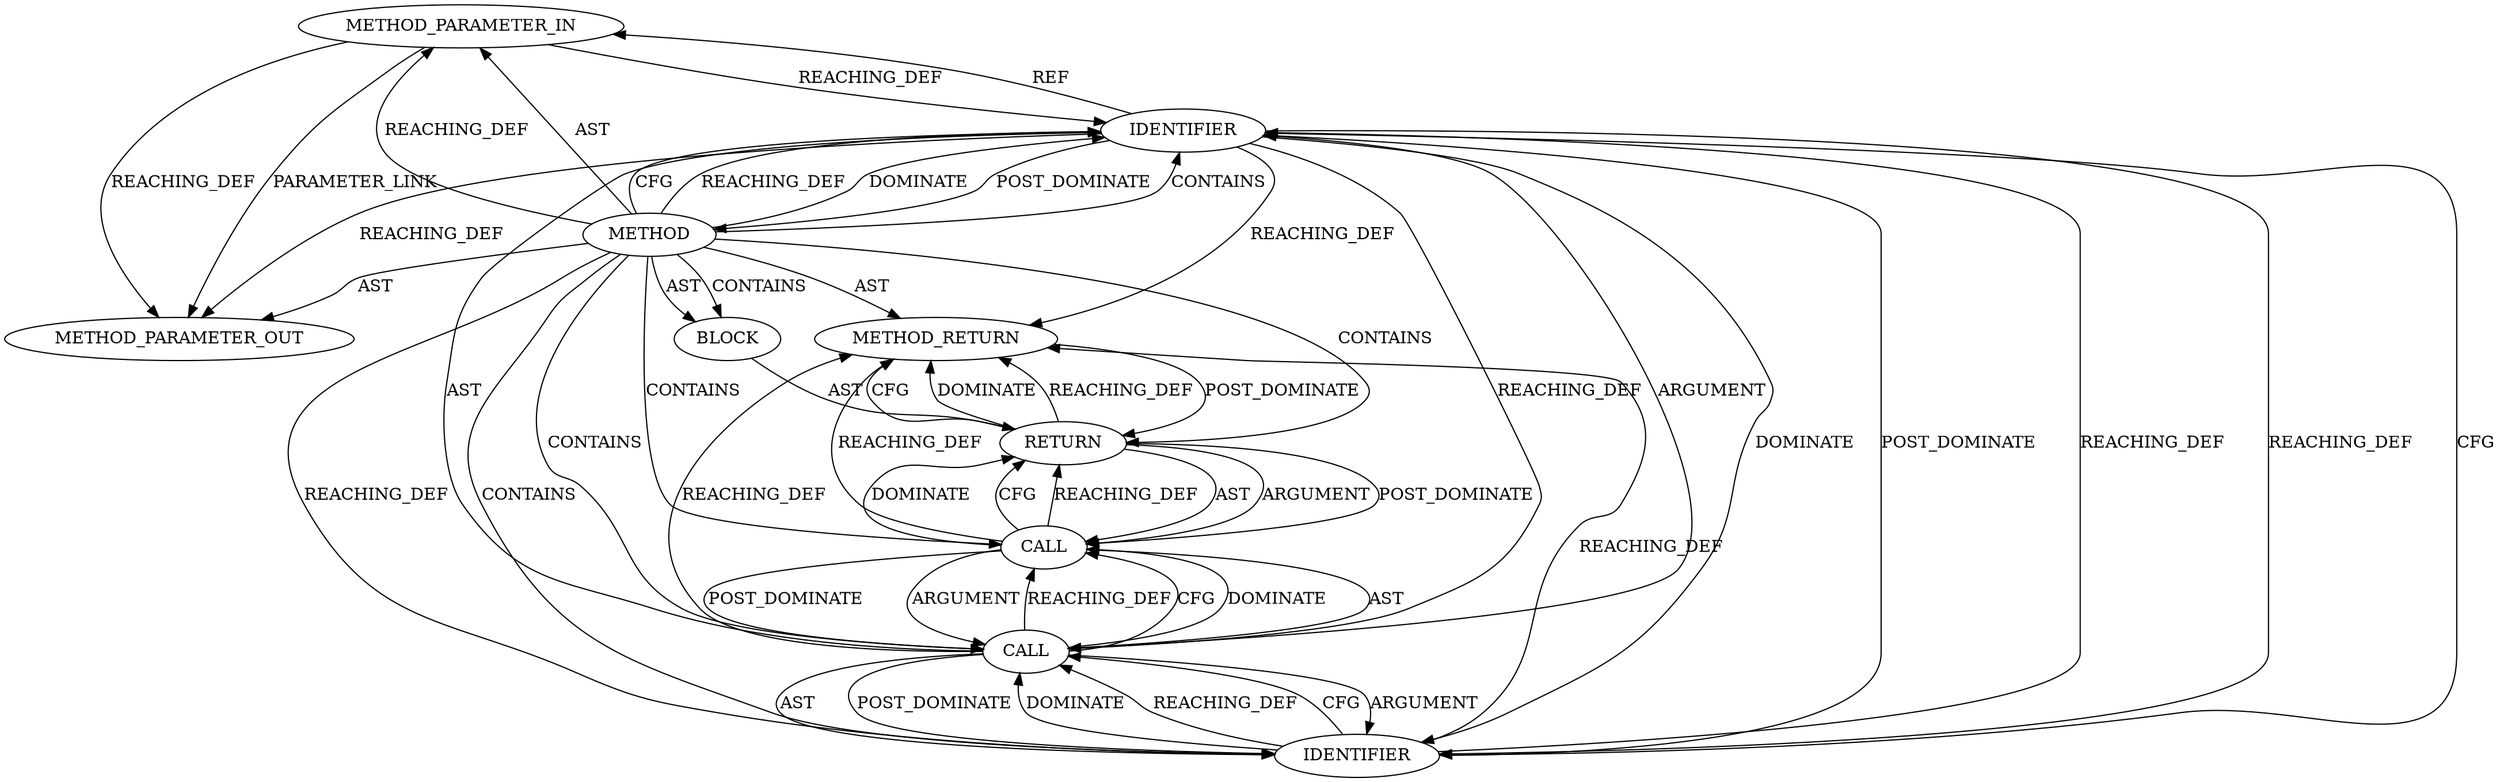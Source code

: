 digraph {
  1139 [label=METHOD_PARAMETER_IN ORDER=1 CODE="int len" IS_VARIADIC=false COLUMN_NUMBER=26 LINE_NUMBER=372 TYPE_FULL_NAME="int" EVALUATION_STRATEGY="BY_VALUE" INDEX=1 NAME="len"]
  1142 [label=CALL ORDER=1 ARGUMENT_INDEX=-1 CODE="!IS_ALIGNED(len, CEPH_GCM_BLOCK_LEN)" COLUMN_NUMBER=9 METHOD_FULL_NAME="<operator>.logicalNot" LINE_NUMBER=374 TYPE_FULL_NAME="<empty>" DISPATCH_TYPE="STATIC_DISPATCH" SIGNATURE="" NAME="<operator>.logicalNot"]
  1140 [label=BLOCK ORDER=2 ARGUMENT_INDEX=-1 CODE="{
	return !IS_ALIGNED(len, CEPH_GCM_BLOCK_LEN);
}" COLUMN_NUMBER=1 LINE_NUMBER=373 TYPE_FULL_NAME="void"]
  13027 [label=METHOD_PARAMETER_OUT ORDER=1 CODE="int len" IS_VARIADIC=false COLUMN_NUMBER=26 LINE_NUMBER=372 TYPE_FULL_NAME="int" EVALUATION_STRATEGY="BY_VALUE" INDEX=1 NAME="len"]
  1143 [label=CALL ORDER=1 ARGUMENT_INDEX=1 CODE="IS_ALIGNED(len, CEPH_GCM_BLOCK_LEN)" COLUMN_NUMBER=10 METHOD_FULL_NAME="IS_ALIGNED" LINE_NUMBER=374 TYPE_FULL_NAME="<empty>" DISPATCH_TYPE="STATIC_DISPATCH" SIGNATURE="" NAME="IS_ALIGNED"]
  1145 [label=IDENTIFIER ORDER=2 ARGUMENT_INDEX=2 CODE="CEPH_GCM_BLOCK_LEN" COLUMN_NUMBER=26 LINE_NUMBER=374 TYPE_FULL_NAME="ANY" NAME="CEPH_GCM_BLOCK_LEN"]
  1144 [label=IDENTIFIER ORDER=1 ARGUMENT_INDEX=1 CODE="len" COLUMN_NUMBER=21 LINE_NUMBER=374 TYPE_FULL_NAME="int" NAME="len"]
  1141 [label=RETURN ORDER=1 ARGUMENT_INDEX=-1 CODE="return !IS_ALIGNED(len, CEPH_GCM_BLOCK_LEN);" COLUMN_NUMBER=2 LINE_NUMBER=374]
  1138 [label=METHOD COLUMN_NUMBER=1 LINE_NUMBER=372 COLUMN_NUMBER_END=1 IS_EXTERNAL=false SIGNATURE="bool need_padding (int)" NAME="need_padding" AST_PARENT_TYPE="TYPE_DECL" AST_PARENT_FULL_NAME="file_code_old-a282a2f-decode_preamble-526.c:<global>" ORDER=25 CODE="static bool need_padding(int len)
{
	return !IS_ALIGNED(len, CEPH_GCM_BLOCK_LEN);
}" FULL_NAME="need_padding" LINE_NUMBER_END=375 FILENAME="file_code_old-a282a2f-decode_preamble-526.c"]
  1146 [label=METHOD_RETURN ORDER=3 CODE="RET" COLUMN_NUMBER=1 LINE_NUMBER=372 TYPE_FULL_NAME="bool" EVALUATION_STRATEGY="BY_VALUE"]
  1145 -> 1143 [label=DOMINATE ]
  1138 -> 1144 [label=CONTAINS ]
  1138 -> 1146 [label=AST ]
  1138 -> 13027 [label=AST ]
  1138 -> 1143 [label=CONTAINS ]
  1142 -> 1143 [label=AST ]
  1144 -> 1139 [label=REF ]
  1138 -> 1140 [label=AST ]
  1143 -> 1142 [label=REACHING_DEF VARIABLE="IS_ALIGNED(len, CEPH_GCM_BLOCK_LEN)"]
  1145 -> 1143 [label=REACHING_DEF VARIABLE="CEPH_GCM_BLOCK_LEN"]
  1145 -> 1146 [label=REACHING_DEF VARIABLE="CEPH_GCM_BLOCK_LEN"]
  1144 -> 1145 [label=DOMINATE ]
  1138 -> 1144 [label=CFG ]
  1144 -> 1146 [label=REACHING_DEF VARIABLE="len"]
  1145 -> 1144 [label=POST_DOMINATE ]
  1143 -> 1144 [label=ARGUMENT ]
  1138 -> 1145 [label=CONTAINS ]
  1142 -> 1146 [label=REACHING_DEF VARIABLE="!IS_ALIGNED(len, CEPH_GCM_BLOCK_LEN)"]
  1145 -> 1143 [label=CFG ]
  1140 -> 1141 [label=AST ]
  1145 -> 1144 [label=REACHING_DEF VARIABLE="CEPH_GCM_BLOCK_LEN"]
  1143 -> 1145 [label=ARGUMENT ]
  1141 -> 1146 [label=CFG ]
  1141 -> 1146 [label=DOMINATE ]
  1142 -> 1143 [label=POST_DOMINATE ]
  1144 -> 1145 [label=REACHING_DEF VARIABLE="len"]
  1138 -> 1139 [label=REACHING_DEF VARIABLE=""]
  1141 -> 1146 [label=REACHING_DEF VARIABLE="<RET>"]
  1143 -> 1142 [label=CFG ]
  1142 -> 1143 [label=ARGUMENT ]
  1138 -> 1142 [label=CONTAINS ]
  1143 -> 1146 [label=REACHING_DEF VARIABLE="IS_ALIGNED(len, CEPH_GCM_BLOCK_LEN)"]
  1138 -> 1145 [label=REACHING_DEF VARIABLE=""]
  1138 -> 1140 [label=CONTAINS ]
  1142 -> 1141 [label=DOMINATE ]
  1138 -> 1139 [label=AST ]
  1143 -> 1142 [label=DOMINATE ]
  1146 -> 1141 [label=POST_DOMINATE ]
  1143 -> 1144 [label=AST ]
  1139 -> 13027 [label=PARAMETER_LINK ]
  1141 -> 1142 [label=AST ]
  1138 -> 1144 [label=REACHING_DEF VARIABLE=""]
  1144 -> 1143 [label=REACHING_DEF VARIABLE="len"]
  1143 -> 1145 [label=AST ]
  1138 -> 1141 [label=CONTAINS ]
  1141 -> 1142 [label=ARGUMENT ]
  1141 -> 1142 [label=POST_DOMINATE ]
  1144 -> 1138 [label=POST_DOMINATE ]
  1142 -> 1141 [label=CFG ]
  1143 -> 1145 [label=POST_DOMINATE ]
  1139 -> 13027 [label=REACHING_DEF VARIABLE="len"]
  1139 -> 1144 [label=REACHING_DEF VARIABLE="len"]
  1144 -> 1145 [label=CFG ]
  1142 -> 1141 [label=REACHING_DEF VARIABLE="!IS_ALIGNED(len, CEPH_GCM_BLOCK_LEN)"]
  1138 -> 1144 [label=DOMINATE ]
  1144 -> 13027 [label=REACHING_DEF VARIABLE="len"]
}
